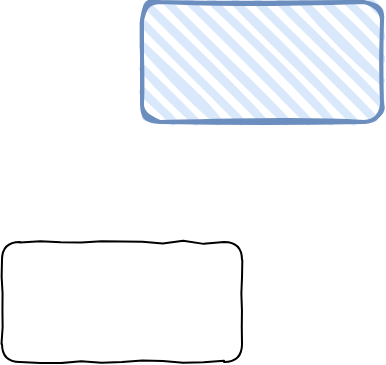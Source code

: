<mxfile version="24.0.7" type="github">
  <diagram name="第 1 页" id="gbSbt70yss5AIN1fPwSI">
    <mxGraphModel dx="823" dy="543" grid="1" gridSize="10" guides="1" tooltips="1" connect="1" arrows="1" fold="1" page="1" pageScale="1" pageWidth="827" pageHeight="1169" math="0" shadow="0">
      <root>
        <mxCell id="0" />
        <mxCell id="1" parent="0" />
        <mxCell id="_BPjBF8Q5HTMOCN5NGl2-2" value="" style="rounded=1;whiteSpace=wrap;html=1;strokeWidth=2;fillWeight=4;hachureGap=8;hachureAngle=45;fillColor=#dae8fc;sketch=1;shadow=0;strokeColor=#6c8ebf;" vertex="1" parent="1">
          <mxGeometry x="190" y="180" width="120" height="60" as="geometry" />
        </mxCell>
        <mxCell id="_BPjBF8Q5HTMOCN5NGl2-3" value="" style="rounded=1;whiteSpace=wrap;html=1;comic=1;" vertex="1" parent="1">
          <mxGeometry x="120" y="300" width="120" height="60" as="geometry" />
        </mxCell>
      </root>
    </mxGraphModel>
  </diagram>
</mxfile>
